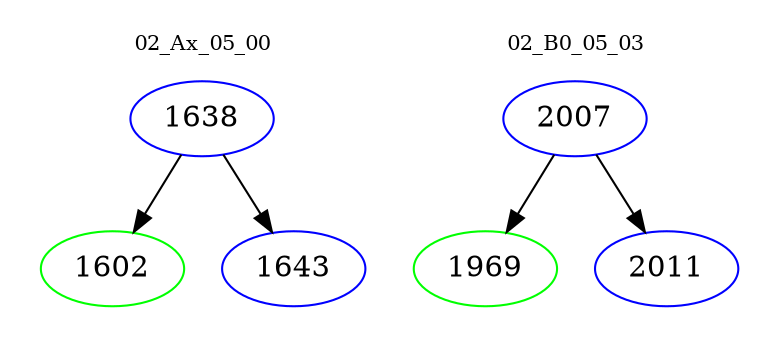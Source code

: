 digraph{
subgraph cluster_0 {
color = white
label = "02_Ax_05_00";
fontsize=10;
T0_1638 [label="1638", color="blue"]
T0_1638 -> T0_1602 [color="black"]
T0_1602 [label="1602", color="green"]
T0_1638 -> T0_1643 [color="black"]
T0_1643 [label="1643", color="blue"]
}
subgraph cluster_1 {
color = white
label = "02_B0_05_03";
fontsize=10;
T1_2007 [label="2007", color="blue"]
T1_2007 -> T1_1969 [color="black"]
T1_1969 [label="1969", color="green"]
T1_2007 -> T1_2011 [color="black"]
T1_2011 [label="2011", color="blue"]
}
}
